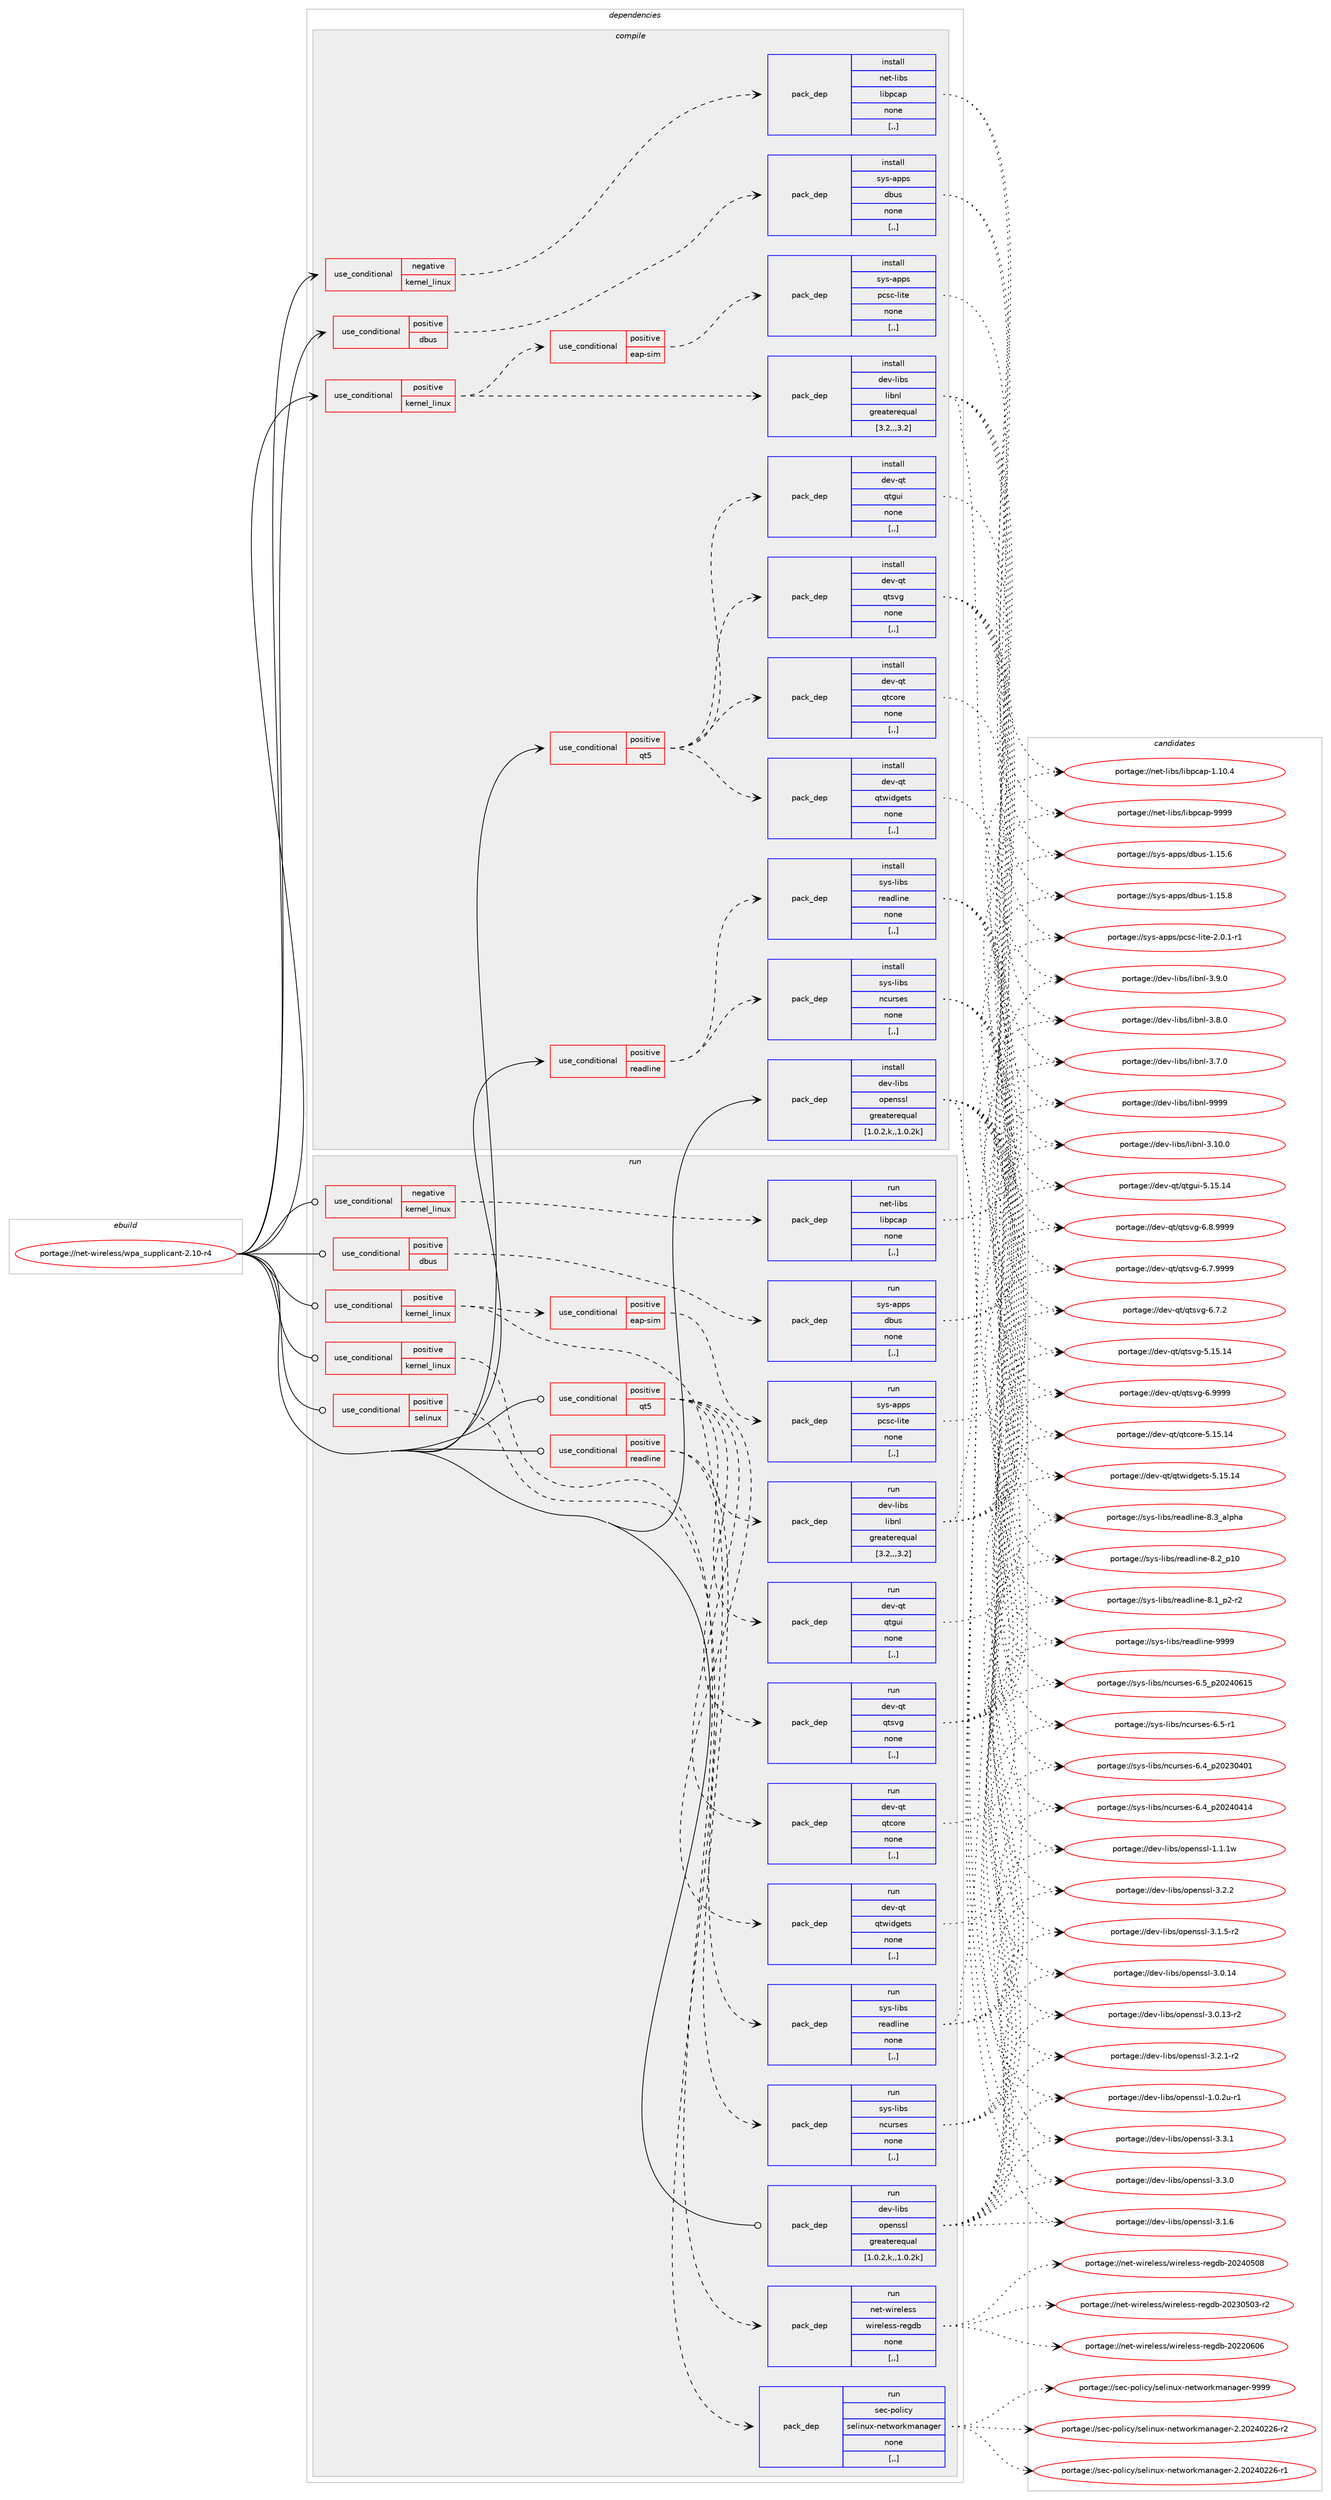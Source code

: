 digraph prolog {

# *************
# Graph options
# *************

newrank=true;
concentrate=true;
compound=true;
graph [rankdir=LR,fontname=Helvetica,fontsize=10,ranksep=1.5];#, ranksep=2.5, nodesep=0.2];
edge  [arrowhead=vee];
node  [fontname=Helvetica,fontsize=10];

# **********
# The ebuild
# **********

subgraph cluster_leftcol {
color=gray;
label=<<i>ebuild</i>>;
id [label="portage://net-wireless/wpa_supplicant-2.10-r4", color=red, width=4, href="../net-wireless/wpa_supplicant-2.10-r4.svg"];
}

# ****************
# The dependencies
# ****************

subgraph cluster_midcol {
color=gray;
label=<<i>dependencies</i>>;
subgraph cluster_compile {
fillcolor="#eeeeee";
style=filled;
label=<<i>compile</i>>;
subgraph cond103680 {
dependency391058 [label=<<TABLE BORDER="0" CELLBORDER="1" CELLSPACING="0" CELLPADDING="4"><TR><TD ROWSPAN="3" CELLPADDING="10">use_conditional</TD></TR><TR><TD>negative</TD></TR><TR><TD>kernel_linux</TD></TR></TABLE>>, shape=none, color=red];
subgraph pack284579 {
dependency391059 [label=<<TABLE BORDER="0" CELLBORDER="1" CELLSPACING="0" CELLPADDING="4" WIDTH="220"><TR><TD ROWSPAN="6" CELLPADDING="30">pack_dep</TD></TR><TR><TD WIDTH="110">install</TD></TR><TR><TD>net-libs</TD></TR><TR><TD>libpcap</TD></TR><TR><TD>none</TD></TR><TR><TD>[,,]</TD></TR></TABLE>>, shape=none, color=blue];
}
dependency391058:e -> dependency391059:w [weight=20,style="dashed",arrowhead="vee"];
}
id:e -> dependency391058:w [weight=20,style="solid",arrowhead="vee"];
subgraph cond103681 {
dependency391060 [label=<<TABLE BORDER="0" CELLBORDER="1" CELLSPACING="0" CELLPADDING="4"><TR><TD ROWSPAN="3" CELLPADDING="10">use_conditional</TD></TR><TR><TD>positive</TD></TR><TR><TD>dbus</TD></TR></TABLE>>, shape=none, color=red];
subgraph pack284580 {
dependency391061 [label=<<TABLE BORDER="0" CELLBORDER="1" CELLSPACING="0" CELLPADDING="4" WIDTH="220"><TR><TD ROWSPAN="6" CELLPADDING="30">pack_dep</TD></TR><TR><TD WIDTH="110">install</TD></TR><TR><TD>sys-apps</TD></TR><TR><TD>dbus</TD></TR><TR><TD>none</TD></TR><TR><TD>[,,]</TD></TR></TABLE>>, shape=none, color=blue];
}
dependency391060:e -> dependency391061:w [weight=20,style="dashed",arrowhead="vee"];
}
id:e -> dependency391060:w [weight=20,style="solid",arrowhead="vee"];
subgraph cond103682 {
dependency391062 [label=<<TABLE BORDER="0" CELLBORDER="1" CELLSPACING="0" CELLPADDING="4"><TR><TD ROWSPAN="3" CELLPADDING="10">use_conditional</TD></TR><TR><TD>positive</TD></TR><TR><TD>kernel_linux</TD></TR></TABLE>>, shape=none, color=red];
subgraph pack284581 {
dependency391063 [label=<<TABLE BORDER="0" CELLBORDER="1" CELLSPACING="0" CELLPADDING="4" WIDTH="220"><TR><TD ROWSPAN="6" CELLPADDING="30">pack_dep</TD></TR><TR><TD WIDTH="110">install</TD></TR><TR><TD>dev-libs</TD></TR><TR><TD>libnl</TD></TR><TR><TD>greaterequal</TD></TR><TR><TD>[3.2,,,3.2]</TD></TR></TABLE>>, shape=none, color=blue];
}
dependency391062:e -> dependency391063:w [weight=20,style="dashed",arrowhead="vee"];
subgraph cond103683 {
dependency391064 [label=<<TABLE BORDER="0" CELLBORDER="1" CELLSPACING="0" CELLPADDING="4"><TR><TD ROWSPAN="3" CELLPADDING="10">use_conditional</TD></TR><TR><TD>positive</TD></TR><TR><TD>eap-sim</TD></TR></TABLE>>, shape=none, color=red];
subgraph pack284582 {
dependency391065 [label=<<TABLE BORDER="0" CELLBORDER="1" CELLSPACING="0" CELLPADDING="4" WIDTH="220"><TR><TD ROWSPAN="6" CELLPADDING="30">pack_dep</TD></TR><TR><TD WIDTH="110">install</TD></TR><TR><TD>sys-apps</TD></TR><TR><TD>pcsc-lite</TD></TR><TR><TD>none</TD></TR><TR><TD>[,,]</TD></TR></TABLE>>, shape=none, color=blue];
}
dependency391064:e -> dependency391065:w [weight=20,style="dashed",arrowhead="vee"];
}
dependency391062:e -> dependency391064:w [weight=20,style="dashed",arrowhead="vee"];
}
id:e -> dependency391062:w [weight=20,style="solid",arrowhead="vee"];
subgraph cond103684 {
dependency391066 [label=<<TABLE BORDER="0" CELLBORDER="1" CELLSPACING="0" CELLPADDING="4"><TR><TD ROWSPAN="3" CELLPADDING="10">use_conditional</TD></TR><TR><TD>positive</TD></TR><TR><TD>qt5</TD></TR></TABLE>>, shape=none, color=red];
subgraph pack284583 {
dependency391067 [label=<<TABLE BORDER="0" CELLBORDER="1" CELLSPACING="0" CELLPADDING="4" WIDTH="220"><TR><TD ROWSPAN="6" CELLPADDING="30">pack_dep</TD></TR><TR><TD WIDTH="110">install</TD></TR><TR><TD>dev-qt</TD></TR><TR><TD>qtcore</TD></TR><TR><TD>none</TD></TR><TR><TD>[,,]</TD></TR></TABLE>>, shape=none, color=blue];
}
dependency391066:e -> dependency391067:w [weight=20,style="dashed",arrowhead="vee"];
subgraph pack284584 {
dependency391068 [label=<<TABLE BORDER="0" CELLBORDER="1" CELLSPACING="0" CELLPADDING="4" WIDTH="220"><TR><TD ROWSPAN="6" CELLPADDING="30">pack_dep</TD></TR><TR><TD WIDTH="110">install</TD></TR><TR><TD>dev-qt</TD></TR><TR><TD>qtgui</TD></TR><TR><TD>none</TD></TR><TR><TD>[,,]</TD></TR></TABLE>>, shape=none, color=blue];
}
dependency391066:e -> dependency391068:w [weight=20,style="dashed",arrowhead="vee"];
subgraph pack284585 {
dependency391069 [label=<<TABLE BORDER="0" CELLBORDER="1" CELLSPACING="0" CELLPADDING="4" WIDTH="220"><TR><TD ROWSPAN="6" CELLPADDING="30">pack_dep</TD></TR><TR><TD WIDTH="110">install</TD></TR><TR><TD>dev-qt</TD></TR><TR><TD>qtsvg</TD></TR><TR><TD>none</TD></TR><TR><TD>[,,]</TD></TR></TABLE>>, shape=none, color=blue];
}
dependency391066:e -> dependency391069:w [weight=20,style="dashed",arrowhead="vee"];
subgraph pack284586 {
dependency391070 [label=<<TABLE BORDER="0" CELLBORDER="1" CELLSPACING="0" CELLPADDING="4" WIDTH="220"><TR><TD ROWSPAN="6" CELLPADDING="30">pack_dep</TD></TR><TR><TD WIDTH="110">install</TD></TR><TR><TD>dev-qt</TD></TR><TR><TD>qtwidgets</TD></TR><TR><TD>none</TD></TR><TR><TD>[,,]</TD></TR></TABLE>>, shape=none, color=blue];
}
dependency391066:e -> dependency391070:w [weight=20,style="dashed",arrowhead="vee"];
}
id:e -> dependency391066:w [weight=20,style="solid",arrowhead="vee"];
subgraph cond103685 {
dependency391071 [label=<<TABLE BORDER="0" CELLBORDER="1" CELLSPACING="0" CELLPADDING="4"><TR><TD ROWSPAN="3" CELLPADDING="10">use_conditional</TD></TR><TR><TD>positive</TD></TR><TR><TD>readline</TD></TR></TABLE>>, shape=none, color=red];
subgraph pack284587 {
dependency391072 [label=<<TABLE BORDER="0" CELLBORDER="1" CELLSPACING="0" CELLPADDING="4" WIDTH="220"><TR><TD ROWSPAN="6" CELLPADDING="30">pack_dep</TD></TR><TR><TD WIDTH="110">install</TD></TR><TR><TD>sys-libs</TD></TR><TR><TD>ncurses</TD></TR><TR><TD>none</TD></TR><TR><TD>[,,]</TD></TR></TABLE>>, shape=none, color=blue];
}
dependency391071:e -> dependency391072:w [weight=20,style="dashed",arrowhead="vee"];
subgraph pack284588 {
dependency391073 [label=<<TABLE BORDER="0" CELLBORDER="1" CELLSPACING="0" CELLPADDING="4" WIDTH="220"><TR><TD ROWSPAN="6" CELLPADDING="30">pack_dep</TD></TR><TR><TD WIDTH="110">install</TD></TR><TR><TD>sys-libs</TD></TR><TR><TD>readline</TD></TR><TR><TD>none</TD></TR><TR><TD>[,,]</TD></TR></TABLE>>, shape=none, color=blue];
}
dependency391071:e -> dependency391073:w [weight=20,style="dashed",arrowhead="vee"];
}
id:e -> dependency391071:w [weight=20,style="solid",arrowhead="vee"];
subgraph pack284589 {
dependency391074 [label=<<TABLE BORDER="0" CELLBORDER="1" CELLSPACING="0" CELLPADDING="4" WIDTH="220"><TR><TD ROWSPAN="6" CELLPADDING="30">pack_dep</TD></TR><TR><TD WIDTH="110">install</TD></TR><TR><TD>dev-libs</TD></TR><TR><TD>openssl</TD></TR><TR><TD>greaterequal</TD></TR><TR><TD>[1.0.2,k,,1.0.2k]</TD></TR></TABLE>>, shape=none, color=blue];
}
id:e -> dependency391074:w [weight=20,style="solid",arrowhead="vee"];
}
subgraph cluster_compileandrun {
fillcolor="#eeeeee";
style=filled;
label=<<i>compile and run</i>>;
}
subgraph cluster_run {
fillcolor="#eeeeee";
style=filled;
label=<<i>run</i>>;
subgraph cond103686 {
dependency391075 [label=<<TABLE BORDER="0" CELLBORDER="1" CELLSPACING="0" CELLPADDING="4"><TR><TD ROWSPAN="3" CELLPADDING="10">use_conditional</TD></TR><TR><TD>negative</TD></TR><TR><TD>kernel_linux</TD></TR></TABLE>>, shape=none, color=red];
subgraph pack284590 {
dependency391076 [label=<<TABLE BORDER="0" CELLBORDER="1" CELLSPACING="0" CELLPADDING="4" WIDTH="220"><TR><TD ROWSPAN="6" CELLPADDING="30">pack_dep</TD></TR><TR><TD WIDTH="110">run</TD></TR><TR><TD>net-libs</TD></TR><TR><TD>libpcap</TD></TR><TR><TD>none</TD></TR><TR><TD>[,,]</TD></TR></TABLE>>, shape=none, color=blue];
}
dependency391075:e -> dependency391076:w [weight=20,style="dashed",arrowhead="vee"];
}
id:e -> dependency391075:w [weight=20,style="solid",arrowhead="odot"];
subgraph cond103687 {
dependency391077 [label=<<TABLE BORDER="0" CELLBORDER="1" CELLSPACING="0" CELLPADDING="4"><TR><TD ROWSPAN="3" CELLPADDING="10">use_conditional</TD></TR><TR><TD>positive</TD></TR><TR><TD>dbus</TD></TR></TABLE>>, shape=none, color=red];
subgraph pack284591 {
dependency391078 [label=<<TABLE BORDER="0" CELLBORDER="1" CELLSPACING="0" CELLPADDING="4" WIDTH="220"><TR><TD ROWSPAN="6" CELLPADDING="30">pack_dep</TD></TR><TR><TD WIDTH="110">run</TD></TR><TR><TD>sys-apps</TD></TR><TR><TD>dbus</TD></TR><TR><TD>none</TD></TR><TR><TD>[,,]</TD></TR></TABLE>>, shape=none, color=blue];
}
dependency391077:e -> dependency391078:w [weight=20,style="dashed",arrowhead="vee"];
}
id:e -> dependency391077:w [weight=20,style="solid",arrowhead="odot"];
subgraph cond103688 {
dependency391079 [label=<<TABLE BORDER="0" CELLBORDER="1" CELLSPACING="0" CELLPADDING="4"><TR><TD ROWSPAN="3" CELLPADDING="10">use_conditional</TD></TR><TR><TD>positive</TD></TR><TR><TD>kernel_linux</TD></TR></TABLE>>, shape=none, color=red];
subgraph pack284592 {
dependency391080 [label=<<TABLE BORDER="0" CELLBORDER="1" CELLSPACING="0" CELLPADDING="4" WIDTH="220"><TR><TD ROWSPAN="6" CELLPADDING="30">pack_dep</TD></TR><TR><TD WIDTH="110">run</TD></TR><TR><TD>dev-libs</TD></TR><TR><TD>libnl</TD></TR><TR><TD>greaterequal</TD></TR><TR><TD>[3.2,,,3.2]</TD></TR></TABLE>>, shape=none, color=blue];
}
dependency391079:e -> dependency391080:w [weight=20,style="dashed",arrowhead="vee"];
subgraph cond103689 {
dependency391081 [label=<<TABLE BORDER="0" CELLBORDER="1" CELLSPACING="0" CELLPADDING="4"><TR><TD ROWSPAN="3" CELLPADDING="10">use_conditional</TD></TR><TR><TD>positive</TD></TR><TR><TD>eap-sim</TD></TR></TABLE>>, shape=none, color=red];
subgraph pack284593 {
dependency391082 [label=<<TABLE BORDER="0" CELLBORDER="1" CELLSPACING="0" CELLPADDING="4" WIDTH="220"><TR><TD ROWSPAN="6" CELLPADDING="30">pack_dep</TD></TR><TR><TD WIDTH="110">run</TD></TR><TR><TD>sys-apps</TD></TR><TR><TD>pcsc-lite</TD></TR><TR><TD>none</TD></TR><TR><TD>[,,]</TD></TR></TABLE>>, shape=none, color=blue];
}
dependency391081:e -> dependency391082:w [weight=20,style="dashed",arrowhead="vee"];
}
dependency391079:e -> dependency391081:w [weight=20,style="dashed",arrowhead="vee"];
}
id:e -> dependency391079:w [weight=20,style="solid",arrowhead="odot"];
subgraph cond103690 {
dependency391083 [label=<<TABLE BORDER="0" CELLBORDER="1" CELLSPACING="0" CELLPADDING="4"><TR><TD ROWSPAN="3" CELLPADDING="10">use_conditional</TD></TR><TR><TD>positive</TD></TR><TR><TD>kernel_linux</TD></TR></TABLE>>, shape=none, color=red];
subgraph pack284594 {
dependency391084 [label=<<TABLE BORDER="0" CELLBORDER="1" CELLSPACING="0" CELLPADDING="4" WIDTH="220"><TR><TD ROWSPAN="6" CELLPADDING="30">pack_dep</TD></TR><TR><TD WIDTH="110">run</TD></TR><TR><TD>net-wireless</TD></TR><TR><TD>wireless-regdb</TD></TR><TR><TD>none</TD></TR><TR><TD>[,,]</TD></TR></TABLE>>, shape=none, color=blue];
}
dependency391083:e -> dependency391084:w [weight=20,style="dashed",arrowhead="vee"];
}
id:e -> dependency391083:w [weight=20,style="solid",arrowhead="odot"];
subgraph cond103691 {
dependency391085 [label=<<TABLE BORDER="0" CELLBORDER="1" CELLSPACING="0" CELLPADDING="4"><TR><TD ROWSPAN="3" CELLPADDING="10">use_conditional</TD></TR><TR><TD>positive</TD></TR><TR><TD>qt5</TD></TR></TABLE>>, shape=none, color=red];
subgraph pack284595 {
dependency391086 [label=<<TABLE BORDER="0" CELLBORDER="1" CELLSPACING="0" CELLPADDING="4" WIDTH="220"><TR><TD ROWSPAN="6" CELLPADDING="30">pack_dep</TD></TR><TR><TD WIDTH="110">run</TD></TR><TR><TD>dev-qt</TD></TR><TR><TD>qtcore</TD></TR><TR><TD>none</TD></TR><TR><TD>[,,]</TD></TR></TABLE>>, shape=none, color=blue];
}
dependency391085:e -> dependency391086:w [weight=20,style="dashed",arrowhead="vee"];
subgraph pack284596 {
dependency391087 [label=<<TABLE BORDER="0" CELLBORDER="1" CELLSPACING="0" CELLPADDING="4" WIDTH="220"><TR><TD ROWSPAN="6" CELLPADDING="30">pack_dep</TD></TR><TR><TD WIDTH="110">run</TD></TR><TR><TD>dev-qt</TD></TR><TR><TD>qtgui</TD></TR><TR><TD>none</TD></TR><TR><TD>[,,]</TD></TR></TABLE>>, shape=none, color=blue];
}
dependency391085:e -> dependency391087:w [weight=20,style="dashed",arrowhead="vee"];
subgraph pack284597 {
dependency391088 [label=<<TABLE BORDER="0" CELLBORDER="1" CELLSPACING="0" CELLPADDING="4" WIDTH="220"><TR><TD ROWSPAN="6" CELLPADDING="30">pack_dep</TD></TR><TR><TD WIDTH="110">run</TD></TR><TR><TD>dev-qt</TD></TR><TR><TD>qtsvg</TD></TR><TR><TD>none</TD></TR><TR><TD>[,,]</TD></TR></TABLE>>, shape=none, color=blue];
}
dependency391085:e -> dependency391088:w [weight=20,style="dashed",arrowhead="vee"];
subgraph pack284598 {
dependency391089 [label=<<TABLE BORDER="0" CELLBORDER="1" CELLSPACING="0" CELLPADDING="4" WIDTH="220"><TR><TD ROWSPAN="6" CELLPADDING="30">pack_dep</TD></TR><TR><TD WIDTH="110">run</TD></TR><TR><TD>dev-qt</TD></TR><TR><TD>qtwidgets</TD></TR><TR><TD>none</TD></TR><TR><TD>[,,]</TD></TR></TABLE>>, shape=none, color=blue];
}
dependency391085:e -> dependency391089:w [weight=20,style="dashed",arrowhead="vee"];
}
id:e -> dependency391085:w [weight=20,style="solid",arrowhead="odot"];
subgraph cond103692 {
dependency391090 [label=<<TABLE BORDER="0" CELLBORDER="1" CELLSPACING="0" CELLPADDING="4"><TR><TD ROWSPAN="3" CELLPADDING="10">use_conditional</TD></TR><TR><TD>positive</TD></TR><TR><TD>readline</TD></TR></TABLE>>, shape=none, color=red];
subgraph pack284599 {
dependency391091 [label=<<TABLE BORDER="0" CELLBORDER="1" CELLSPACING="0" CELLPADDING="4" WIDTH="220"><TR><TD ROWSPAN="6" CELLPADDING="30">pack_dep</TD></TR><TR><TD WIDTH="110">run</TD></TR><TR><TD>sys-libs</TD></TR><TR><TD>ncurses</TD></TR><TR><TD>none</TD></TR><TR><TD>[,,]</TD></TR></TABLE>>, shape=none, color=blue];
}
dependency391090:e -> dependency391091:w [weight=20,style="dashed",arrowhead="vee"];
subgraph pack284600 {
dependency391092 [label=<<TABLE BORDER="0" CELLBORDER="1" CELLSPACING="0" CELLPADDING="4" WIDTH="220"><TR><TD ROWSPAN="6" CELLPADDING="30">pack_dep</TD></TR><TR><TD WIDTH="110">run</TD></TR><TR><TD>sys-libs</TD></TR><TR><TD>readline</TD></TR><TR><TD>none</TD></TR><TR><TD>[,,]</TD></TR></TABLE>>, shape=none, color=blue];
}
dependency391090:e -> dependency391092:w [weight=20,style="dashed",arrowhead="vee"];
}
id:e -> dependency391090:w [weight=20,style="solid",arrowhead="odot"];
subgraph cond103693 {
dependency391093 [label=<<TABLE BORDER="0" CELLBORDER="1" CELLSPACING="0" CELLPADDING="4"><TR><TD ROWSPAN="3" CELLPADDING="10">use_conditional</TD></TR><TR><TD>positive</TD></TR><TR><TD>selinux</TD></TR></TABLE>>, shape=none, color=red];
subgraph pack284601 {
dependency391094 [label=<<TABLE BORDER="0" CELLBORDER="1" CELLSPACING="0" CELLPADDING="4" WIDTH="220"><TR><TD ROWSPAN="6" CELLPADDING="30">pack_dep</TD></TR><TR><TD WIDTH="110">run</TD></TR><TR><TD>sec-policy</TD></TR><TR><TD>selinux-networkmanager</TD></TR><TR><TD>none</TD></TR><TR><TD>[,,]</TD></TR></TABLE>>, shape=none, color=blue];
}
dependency391093:e -> dependency391094:w [weight=20,style="dashed",arrowhead="vee"];
}
id:e -> dependency391093:w [weight=20,style="solid",arrowhead="odot"];
subgraph pack284602 {
dependency391095 [label=<<TABLE BORDER="0" CELLBORDER="1" CELLSPACING="0" CELLPADDING="4" WIDTH="220"><TR><TD ROWSPAN="6" CELLPADDING="30">pack_dep</TD></TR><TR><TD WIDTH="110">run</TD></TR><TR><TD>dev-libs</TD></TR><TR><TD>openssl</TD></TR><TR><TD>greaterequal</TD></TR><TR><TD>[1.0.2,k,,1.0.2k]</TD></TR></TABLE>>, shape=none, color=blue];
}
id:e -> dependency391095:w [weight=20,style="solid",arrowhead="odot"];
}
}

# **************
# The candidates
# **************

subgraph cluster_choices {
rank=same;
color=gray;
label=<<i>candidates</i>>;

subgraph choice284579 {
color=black;
nodesep=1;
choice1101011164510810598115471081059811299971124557575757 [label="portage://net-libs/libpcap-9999", color=red, width=4,href="../net-libs/libpcap-9999.svg"];
choice11010111645108105981154710810598112999711245494649484652 [label="portage://net-libs/libpcap-1.10.4", color=red, width=4,href="../net-libs/libpcap-1.10.4.svg"];
dependency391059:e -> choice1101011164510810598115471081059811299971124557575757:w [style=dotted,weight="100"];
dependency391059:e -> choice11010111645108105981154710810598112999711245494649484652:w [style=dotted,weight="100"];
}
subgraph choice284580 {
color=black;
nodesep=1;
choice1151211154597112112115471009811711545494649534656 [label="portage://sys-apps/dbus-1.15.8", color=red, width=4,href="../sys-apps/dbus-1.15.8.svg"];
choice1151211154597112112115471009811711545494649534654 [label="portage://sys-apps/dbus-1.15.6", color=red, width=4,href="../sys-apps/dbus-1.15.6.svg"];
dependency391061:e -> choice1151211154597112112115471009811711545494649534656:w [style=dotted,weight="100"];
dependency391061:e -> choice1151211154597112112115471009811711545494649534654:w [style=dotted,weight="100"];
}
subgraph choice284581 {
color=black;
nodesep=1;
choice100101118451081059811547108105981101084557575757 [label="portage://dev-libs/libnl-9999", color=red, width=4,href="../dev-libs/libnl-9999.svg"];
choice1001011184510810598115471081059811010845514649484648 [label="portage://dev-libs/libnl-3.10.0", color=red, width=4,href="../dev-libs/libnl-3.10.0.svg"];
choice10010111845108105981154710810598110108455146574648 [label="portage://dev-libs/libnl-3.9.0", color=red, width=4,href="../dev-libs/libnl-3.9.0.svg"];
choice10010111845108105981154710810598110108455146564648 [label="portage://dev-libs/libnl-3.8.0", color=red, width=4,href="../dev-libs/libnl-3.8.0.svg"];
choice10010111845108105981154710810598110108455146554648 [label="portage://dev-libs/libnl-3.7.0", color=red, width=4,href="../dev-libs/libnl-3.7.0.svg"];
dependency391063:e -> choice100101118451081059811547108105981101084557575757:w [style=dotted,weight="100"];
dependency391063:e -> choice1001011184510810598115471081059811010845514649484648:w [style=dotted,weight="100"];
dependency391063:e -> choice10010111845108105981154710810598110108455146574648:w [style=dotted,weight="100"];
dependency391063:e -> choice10010111845108105981154710810598110108455146564648:w [style=dotted,weight="100"];
dependency391063:e -> choice10010111845108105981154710810598110108455146554648:w [style=dotted,weight="100"];
}
subgraph choice284582 {
color=black;
nodesep=1;
choice1151211154597112112115471129911599451081051161014550464846494511449 [label="portage://sys-apps/pcsc-lite-2.0.1-r1", color=red, width=4,href="../sys-apps/pcsc-lite-2.0.1-r1.svg"];
dependency391065:e -> choice1151211154597112112115471129911599451081051161014550464846494511449:w [style=dotted,weight="100"];
}
subgraph choice284583 {
color=black;
nodesep=1;
choice1001011184511311647113116991111141014553464953464952 [label="portage://dev-qt/qtcore-5.15.14", color=red, width=4,href="../dev-qt/qtcore-5.15.14.svg"];
dependency391067:e -> choice1001011184511311647113116991111141014553464953464952:w [style=dotted,weight="100"];
}
subgraph choice284584 {
color=black;
nodesep=1;
choice10010111845113116471131161031171054553464953464952 [label="portage://dev-qt/qtgui-5.15.14", color=red, width=4,href="../dev-qt/qtgui-5.15.14.svg"];
dependency391068:e -> choice10010111845113116471131161031171054553464953464952:w [style=dotted,weight="100"];
}
subgraph choice284585 {
color=black;
nodesep=1;
choice100101118451131164711311611511810345544657575757 [label="portage://dev-qt/qtsvg-6.9999", color=red, width=4,href="../dev-qt/qtsvg-6.9999.svg"];
choice1001011184511311647113116115118103455446564657575757 [label="portage://dev-qt/qtsvg-6.8.9999", color=red, width=4,href="../dev-qt/qtsvg-6.8.9999.svg"];
choice1001011184511311647113116115118103455446554657575757 [label="portage://dev-qt/qtsvg-6.7.9999", color=red, width=4,href="../dev-qt/qtsvg-6.7.9999.svg"];
choice1001011184511311647113116115118103455446554650 [label="portage://dev-qt/qtsvg-6.7.2", color=red, width=4,href="../dev-qt/qtsvg-6.7.2.svg"];
choice10010111845113116471131161151181034553464953464952 [label="portage://dev-qt/qtsvg-5.15.14", color=red, width=4,href="../dev-qt/qtsvg-5.15.14.svg"];
dependency391069:e -> choice100101118451131164711311611511810345544657575757:w [style=dotted,weight="100"];
dependency391069:e -> choice1001011184511311647113116115118103455446564657575757:w [style=dotted,weight="100"];
dependency391069:e -> choice1001011184511311647113116115118103455446554657575757:w [style=dotted,weight="100"];
dependency391069:e -> choice1001011184511311647113116115118103455446554650:w [style=dotted,weight="100"];
dependency391069:e -> choice10010111845113116471131161151181034553464953464952:w [style=dotted,weight="100"];
}
subgraph choice284586 {
color=black;
nodesep=1;
choice10010111845113116471131161191051001031011161154553464953464952 [label="portage://dev-qt/qtwidgets-5.15.14", color=red, width=4,href="../dev-qt/qtwidgets-5.15.14.svg"];
dependency391070:e -> choice10010111845113116471131161191051001031011161154553464953464952:w [style=dotted,weight="100"];
}
subgraph choice284587 {
color=black;
nodesep=1;
choice1151211154510810598115471109911711411510111545544653951125048505248544953 [label="portage://sys-libs/ncurses-6.5_p20240615", color=red, width=4,href="../sys-libs/ncurses-6.5_p20240615.svg"];
choice11512111545108105981154711099117114115101115455446534511449 [label="portage://sys-libs/ncurses-6.5-r1", color=red, width=4,href="../sys-libs/ncurses-6.5-r1.svg"];
choice1151211154510810598115471109911711411510111545544652951125048505248524952 [label="portage://sys-libs/ncurses-6.4_p20240414", color=red, width=4,href="../sys-libs/ncurses-6.4_p20240414.svg"];
choice1151211154510810598115471109911711411510111545544652951125048505148524849 [label="portage://sys-libs/ncurses-6.4_p20230401", color=red, width=4,href="../sys-libs/ncurses-6.4_p20230401.svg"];
dependency391072:e -> choice1151211154510810598115471109911711411510111545544653951125048505248544953:w [style=dotted,weight="100"];
dependency391072:e -> choice11512111545108105981154711099117114115101115455446534511449:w [style=dotted,weight="100"];
dependency391072:e -> choice1151211154510810598115471109911711411510111545544652951125048505248524952:w [style=dotted,weight="100"];
dependency391072:e -> choice1151211154510810598115471109911711411510111545544652951125048505148524849:w [style=dotted,weight="100"];
}
subgraph choice284588 {
color=black;
nodesep=1;
choice115121115451081059811547114101971001081051101014557575757 [label="portage://sys-libs/readline-9999", color=red, width=4,href="../sys-libs/readline-9999.svg"];
choice1151211154510810598115471141019710010810511010145564651959710811210497 [label="portage://sys-libs/readline-8.3_alpha", color=red, width=4,href="../sys-libs/readline-8.3_alpha.svg"];
choice1151211154510810598115471141019710010810511010145564650951124948 [label="portage://sys-libs/readline-8.2_p10", color=red, width=4,href="../sys-libs/readline-8.2_p10.svg"];
choice115121115451081059811547114101971001081051101014556464995112504511450 [label="portage://sys-libs/readline-8.1_p2-r2", color=red, width=4,href="../sys-libs/readline-8.1_p2-r2.svg"];
dependency391073:e -> choice115121115451081059811547114101971001081051101014557575757:w [style=dotted,weight="100"];
dependency391073:e -> choice1151211154510810598115471141019710010810511010145564651959710811210497:w [style=dotted,weight="100"];
dependency391073:e -> choice1151211154510810598115471141019710010810511010145564650951124948:w [style=dotted,weight="100"];
dependency391073:e -> choice115121115451081059811547114101971001081051101014556464995112504511450:w [style=dotted,weight="100"];
}
subgraph choice284589 {
color=black;
nodesep=1;
choice100101118451081059811547111112101110115115108455146514649 [label="portage://dev-libs/openssl-3.3.1", color=red, width=4,href="../dev-libs/openssl-3.3.1.svg"];
choice100101118451081059811547111112101110115115108455146514648 [label="portage://dev-libs/openssl-3.3.0", color=red, width=4,href="../dev-libs/openssl-3.3.0.svg"];
choice100101118451081059811547111112101110115115108455146504650 [label="portage://dev-libs/openssl-3.2.2", color=red, width=4,href="../dev-libs/openssl-3.2.2.svg"];
choice1001011184510810598115471111121011101151151084551465046494511450 [label="portage://dev-libs/openssl-3.2.1-r2", color=red, width=4,href="../dev-libs/openssl-3.2.1-r2.svg"];
choice100101118451081059811547111112101110115115108455146494654 [label="portage://dev-libs/openssl-3.1.6", color=red, width=4,href="../dev-libs/openssl-3.1.6.svg"];
choice1001011184510810598115471111121011101151151084551464946534511450 [label="portage://dev-libs/openssl-3.1.5-r2", color=red, width=4,href="../dev-libs/openssl-3.1.5-r2.svg"];
choice10010111845108105981154711111210111011511510845514648464952 [label="portage://dev-libs/openssl-3.0.14", color=red, width=4,href="../dev-libs/openssl-3.0.14.svg"];
choice100101118451081059811547111112101110115115108455146484649514511450 [label="portage://dev-libs/openssl-3.0.13-r2", color=red, width=4,href="../dev-libs/openssl-3.0.13-r2.svg"];
choice100101118451081059811547111112101110115115108454946494649119 [label="portage://dev-libs/openssl-1.1.1w", color=red, width=4,href="../dev-libs/openssl-1.1.1w.svg"];
choice1001011184510810598115471111121011101151151084549464846501174511449 [label="portage://dev-libs/openssl-1.0.2u-r1", color=red, width=4,href="../dev-libs/openssl-1.0.2u-r1.svg"];
dependency391074:e -> choice100101118451081059811547111112101110115115108455146514649:w [style=dotted,weight="100"];
dependency391074:e -> choice100101118451081059811547111112101110115115108455146514648:w [style=dotted,weight="100"];
dependency391074:e -> choice100101118451081059811547111112101110115115108455146504650:w [style=dotted,weight="100"];
dependency391074:e -> choice1001011184510810598115471111121011101151151084551465046494511450:w [style=dotted,weight="100"];
dependency391074:e -> choice100101118451081059811547111112101110115115108455146494654:w [style=dotted,weight="100"];
dependency391074:e -> choice1001011184510810598115471111121011101151151084551464946534511450:w [style=dotted,weight="100"];
dependency391074:e -> choice10010111845108105981154711111210111011511510845514648464952:w [style=dotted,weight="100"];
dependency391074:e -> choice100101118451081059811547111112101110115115108455146484649514511450:w [style=dotted,weight="100"];
dependency391074:e -> choice100101118451081059811547111112101110115115108454946494649119:w [style=dotted,weight="100"];
dependency391074:e -> choice1001011184510810598115471111121011101151151084549464846501174511449:w [style=dotted,weight="100"];
}
subgraph choice284590 {
color=black;
nodesep=1;
choice1101011164510810598115471081059811299971124557575757 [label="portage://net-libs/libpcap-9999", color=red, width=4,href="../net-libs/libpcap-9999.svg"];
choice11010111645108105981154710810598112999711245494649484652 [label="portage://net-libs/libpcap-1.10.4", color=red, width=4,href="../net-libs/libpcap-1.10.4.svg"];
dependency391076:e -> choice1101011164510810598115471081059811299971124557575757:w [style=dotted,weight="100"];
dependency391076:e -> choice11010111645108105981154710810598112999711245494649484652:w [style=dotted,weight="100"];
}
subgraph choice284591 {
color=black;
nodesep=1;
choice1151211154597112112115471009811711545494649534656 [label="portage://sys-apps/dbus-1.15.8", color=red, width=4,href="../sys-apps/dbus-1.15.8.svg"];
choice1151211154597112112115471009811711545494649534654 [label="portage://sys-apps/dbus-1.15.6", color=red, width=4,href="../sys-apps/dbus-1.15.6.svg"];
dependency391078:e -> choice1151211154597112112115471009811711545494649534656:w [style=dotted,weight="100"];
dependency391078:e -> choice1151211154597112112115471009811711545494649534654:w [style=dotted,weight="100"];
}
subgraph choice284592 {
color=black;
nodesep=1;
choice100101118451081059811547108105981101084557575757 [label="portage://dev-libs/libnl-9999", color=red, width=4,href="../dev-libs/libnl-9999.svg"];
choice1001011184510810598115471081059811010845514649484648 [label="portage://dev-libs/libnl-3.10.0", color=red, width=4,href="../dev-libs/libnl-3.10.0.svg"];
choice10010111845108105981154710810598110108455146574648 [label="portage://dev-libs/libnl-3.9.0", color=red, width=4,href="../dev-libs/libnl-3.9.0.svg"];
choice10010111845108105981154710810598110108455146564648 [label="portage://dev-libs/libnl-3.8.0", color=red, width=4,href="../dev-libs/libnl-3.8.0.svg"];
choice10010111845108105981154710810598110108455146554648 [label="portage://dev-libs/libnl-3.7.0", color=red, width=4,href="../dev-libs/libnl-3.7.0.svg"];
dependency391080:e -> choice100101118451081059811547108105981101084557575757:w [style=dotted,weight="100"];
dependency391080:e -> choice1001011184510810598115471081059811010845514649484648:w [style=dotted,weight="100"];
dependency391080:e -> choice10010111845108105981154710810598110108455146574648:w [style=dotted,weight="100"];
dependency391080:e -> choice10010111845108105981154710810598110108455146564648:w [style=dotted,weight="100"];
dependency391080:e -> choice10010111845108105981154710810598110108455146554648:w [style=dotted,weight="100"];
}
subgraph choice284593 {
color=black;
nodesep=1;
choice1151211154597112112115471129911599451081051161014550464846494511449 [label="portage://sys-apps/pcsc-lite-2.0.1-r1", color=red, width=4,href="../sys-apps/pcsc-lite-2.0.1-r1.svg"];
dependency391082:e -> choice1151211154597112112115471129911599451081051161014550464846494511449:w [style=dotted,weight="100"];
}
subgraph choice284594 {
color=black;
nodesep=1;
choice11010111645119105114101108101115115471191051141011081011151154511410110310098455048505248534856 [label="portage://net-wireless/wireless-regdb-20240508", color=red, width=4,href="../net-wireless/wireless-regdb-20240508.svg"];
choice110101116451191051141011081011151154711910511410110810111511545114101103100984550485051485348514511450 [label="portage://net-wireless/wireless-regdb-20230503-r2", color=red, width=4,href="../net-wireless/wireless-regdb-20230503-r2.svg"];
choice11010111645119105114101108101115115471191051141011081011151154511410110310098455048505048544854 [label="portage://net-wireless/wireless-regdb-20220606", color=red, width=4,href="../net-wireless/wireless-regdb-20220606.svg"];
dependency391084:e -> choice11010111645119105114101108101115115471191051141011081011151154511410110310098455048505248534856:w [style=dotted,weight="100"];
dependency391084:e -> choice110101116451191051141011081011151154711910511410110810111511545114101103100984550485051485348514511450:w [style=dotted,weight="100"];
dependency391084:e -> choice11010111645119105114101108101115115471191051141011081011151154511410110310098455048505048544854:w [style=dotted,weight="100"];
}
subgraph choice284595 {
color=black;
nodesep=1;
choice1001011184511311647113116991111141014553464953464952 [label="portage://dev-qt/qtcore-5.15.14", color=red, width=4,href="../dev-qt/qtcore-5.15.14.svg"];
dependency391086:e -> choice1001011184511311647113116991111141014553464953464952:w [style=dotted,weight="100"];
}
subgraph choice284596 {
color=black;
nodesep=1;
choice10010111845113116471131161031171054553464953464952 [label="portage://dev-qt/qtgui-5.15.14", color=red, width=4,href="../dev-qt/qtgui-5.15.14.svg"];
dependency391087:e -> choice10010111845113116471131161031171054553464953464952:w [style=dotted,weight="100"];
}
subgraph choice284597 {
color=black;
nodesep=1;
choice100101118451131164711311611511810345544657575757 [label="portage://dev-qt/qtsvg-6.9999", color=red, width=4,href="../dev-qt/qtsvg-6.9999.svg"];
choice1001011184511311647113116115118103455446564657575757 [label="portage://dev-qt/qtsvg-6.8.9999", color=red, width=4,href="../dev-qt/qtsvg-6.8.9999.svg"];
choice1001011184511311647113116115118103455446554657575757 [label="portage://dev-qt/qtsvg-6.7.9999", color=red, width=4,href="../dev-qt/qtsvg-6.7.9999.svg"];
choice1001011184511311647113116115118103455446554650 [label="portage://dev-qt/qtsvg-6.7.2", color=red, width=4,href="../dev-qt/qtsvg-6.7.2.svg"];
choice10010111845113116471131161151181034553464953464952 [label="portage://dev-qt/qtsvg-5.15.14", color=red, width=4,href="../dev-qt/qtsvg-5.15.14.svg"];
dependency391088:e -> choice100101118451131164711311611511810345544657575757:w [style=dotted,weight="100"];
dependency391088:e -> choice1001011184511311647113116115118103455446564657575757:w [style=dotted,weight="100"];
dependency391088:e -> choice1001011184511311647113116115118103455446554657575757:w [style=dotted,weight="100"];
dependency391088:e -> choice1001011184511311647113116115118103455446554650:w [style=dotted,weight="100"];
dependency391088:e -> choice10010111845113116471131161151181034553464953464952:w [style=dotted,weight="100"];
}
subgraph choice284598 {
color=black;
nodesep=1;
choice10010111845113116471131161191051001031011161154553464953464952 [label="portage://dev-qt/qtwidgets-5.15.14", color=red, width=4,href="../dev-qt/qtwidgets-5.15.14.svg"];
dependency391089:e -> choice10010111845113116471131161191051001031011161154553464953464952:w [style=dotted,weight="100"];
}
subgraph choice284599 {
color=black;
nodesep=1;
choice1151211154510810598115471109911711411510111545544653951125048505248544953 [label="portage://sys-libs/ncurses-6.5_p20240615", color=red, width=4,href="../sys-libs/ncurses-6.5_p20240615.svg"];
choice11512111545108105981154711099117114115101115455446534511449 [label="portage://sys-libs/ncurses-6.5-r1", color=red, width=4,href="../sys-libs/ncurses-6.5-r1.svg"];
choice1151211154510810598115471109911711411510111545544652951125048505248524952 [label="portage://sys-libs/ncurses-6.4_p20240414", color=red, width=4,href="../sys-libs/ncurses-6.4_p20240414.svg"];
choice1151211154510810598115471109911711411510111545544652951125048505148524849 [label="portage://sys-libs/ncurses-6.4_p20230401", color=red, width=4,href="../sys-libs/ncurses-6.4_p20230401.svg"];
dependency391091:e -> choice1151211154510810598115471109911711411510111545544653951125048505248544953:w [style=dotted,weight="100"];
dependency391091:e -> choice11512111545108105981154711099117114115101115455446534511449:w [style=dotted,weight="100"];
dependency391091:e -> choice1151211154510810598115471109911711411510111545544652951125048505248524952:w [style=dotted,weight="100"];
dependency391091:e -> choice1151211154510810598115471109911711411510111545544652951125048505148524849:w [style=dotted,weight="100"];
}
subgraph choice284600 {
color=black;
nodesep=1;
choice115121115451081059811547114101971001081051101014557575757 [label="portage://sys-libs/readline-9999", color=red, width=4,href="../sys-libs/readline-9999.svg"];
choice1151211154510810598115471141019710010810511010145564651959710811210497 [label="portage://sys-libs/readline-8.3_alpha", color=red, width=4,href="../sys-libs/readline-8.3_alpha.svg"];
choice1151211154510810598115471141019710010810511010145564650951124948 [label="portage://sys-libs/readline-8.2_p10", color=red, width=4,href="../sys-libs/readline-8.2_p10.svg"];
choice115121115451081059811547114101971001081051101014556464995112504511450 [label="portage://sys-libs/readline-8.1_p2-r2", color=red, width=4,href="../sys-libs/readline-8.1_p2-r2.svg"];
dependency391092:e -> choice115121115451081059811547114101971001081051101014557575757:w [style=dotted,weight="100"];
dependency391092:e -> choice1151211154510810598115471141019710010810511010145564651959710811210497:w [style=dotted,weight="100"];
dependency391092:e -> choice1151211154510810598115471141019710010810511010145564650951124948:w [style=dotted,weight="100"];
dependency391092:e -> choice115121115451081059811547114101971001081051101014556464995112504511450:w [style=dotted,weight="100"];
}
subgraph choice284601 {
color=black;
nodesep=1;
choice115101994511211110810599121471151011081051101171204511010111611911111410710997110971031011144557575757 [label="portage://sec-policy/selinux-networkmanager-9999", color=red, width=4,href="../sec-policy/selinux-networkmanager-9999.svg"];
choice1151019945112111108105991214711510110810511011712045110101116119111114107109971109710310111445504650485052485050544511450 [label="portage://sec-policy/selinux-networkmanager-2.20240226-r2", color=red, width=4,href="../sec-policy/selinux-networkmanager-2.20240226-r2.svg"];
choice1151019945112111108105991214711510110810511011712045110101116119111114107109971109710310111445504650485052485050544511449 [label="portage://sec-policy/selinux-networkmanager-2.20240226-r1", color=red, width=4,href="../sec-policy/selinux-networkmanager-2.20240226-r1.svg"];
dependency391094:e -> choice115101994511211110810599121471151011081051101171204511010111611911111410710997110971031011144557575757:w [style=dotted,weight="100"];
dependency391094:e -> choice1151019945112111108105991214711510110810511011712045110101116119111114107109971109710310111445504650485052485050544511450:w [style=dotted,weight="100"];
dependency391094:e -> choice1151019945112111108105991214711510110810511011712045110101116119111114107109971109710310111445504650485052485050544511449:w [style=dotted,weight="100"];
}
subgraph choice284602 {
color=black;
nodesep=1;
choice100101118451081059811547111112101110115115108455146514649 [label="portage://dev-libs/openssl-3.3.1", color=red, width=4,href="../dev-libs/openssl-3.3.1.svg"];
choice100101118451081059811547111112101110115115108455146514648 [label="portage://dev-libs/openssl-3.3.0", color=red, width=4,href="../dev-libs/openssl-3.3.0.svg"];
choice100101118451081059811547111112101110115115108455146504650 [label="portage://dev-libs/openssl-3.2.2", color=red, width=4,href="../dev-libs/openssl-3.2.2.svg"];
choice1001011184510810598115471111121011101151151084551465046494511450 [label="portage://dev-libs/openssl-3.2.1-r2", color=red, width=4,href="../dev-libs/openssl-3.2.1-r2.svg"];
choice100101118451081059811547111112101110115115108455146494654 [label="portage://dev-libs/openssl-3.1.6", color=red, width=4,href="../dev-libs/openssl-3.1.6.svg"];
choice1001011184510810598115471111121011101151151084551464946534511450 [label="portage://dev-libs/openssl-3.1.5-r2", color=red, width=4,href="../dev-libs/openssl-3.1.5-r2.svg"];
choice10010111845108105981154711111210111011511510845514648464952 [label="portage://dev-libs/openssl-3.0.14", color=red, width=4,href="../dev-libs/openssl-3.0.14.svg"];
choice100101118451081059811547111112101110115115108455146484649514511450 [label="portage://dev-libs/openssl-3.0.13-r2", color=red, width=4,href="../dev-libs/openssl-3.0.13-r2.svg"];
choice100101118451081059811547111112101110115115108454946494649119 [label="portage://dev-libs/openssl-1.1.1w", color=red, width=4,href="../dev-libs/openssl-1.1.1w.svg"];
choice1001011184510810598115471111121011101151151084549464846501174511449 [label="portage://dev-libs/openssl-1.0.2u-r1", color=red, width=4,href="../dev-libs/openssl-1.0.2u-r1.svg"];
dependency391095:e -> choice100101118451081059811547111112101110115115108455146514649:w [style=dotted,weight="100"];
dependency391095:e -> choice100101118451081059811547111112101110115115108455146514648:w [style=dotted,weight="100"];
dependency391095:e -> choice100101118451081059811547111112101110115115108455146504650:w [style=dotted,weight="100"];
dependency391095:e -> choice1001011184510810598115471111121011101151151084551465046494511450:w [style=dotted,weight="100"];
dependency391095:e -> choice100101118451081059811547111112101110115115108455146494654:w [style=dotted,weight="100"];
dependency391095:e -> choice1001011184510810598115471111121011101151151084551464946534511450:w [style=dotted,weight="100"];
dependency391095:e -> choice10010111845108105981154711111210111011511510845514648464952:w [style=dotted,weight="100"];
dependency391095:e -> choice100101118451081059811547111112101110115115108455146484649514511450:w [style=dotted,weight="100"];
dependency391095:e -> choice100101118451081059811547111112101110115115108454946494649119:w [style=dotted,weight="100"];
dependency391095:e -> choice1001011184510810598115471111121011101151151084549464846501174511449:w [style=dotted,weight="100"];
}
}

}
